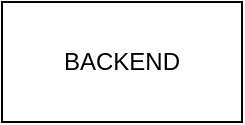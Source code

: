 <mxfile>
    <diagram id="SICh6o5BXjjuthXTPoci" name="Page-1">
        <mxGraphModel dx="1183" dy="832" grid="1" gridSize="10" guides="1" tooltips="1" connect="1" arrows="1" fold="1" page="1" pageScale="1" pageWidth="850" pageHeight="1100" math="0" shadow="0">
            <root>
                <mxCell id="0"/>
                <mxCell id="1" parent="0"/>
                <mxCell id="2" value="BACKEND" style="rounded=0;whiteSpace=wrap;html=1;" vertex="1" parent="1">
                    <mxGeometry x="160" y="230" width="120" height="60" as="geometry"/>
                </mxCell>
            </root>
        </mxGraphModel>
    </diagram>
</mxfile>